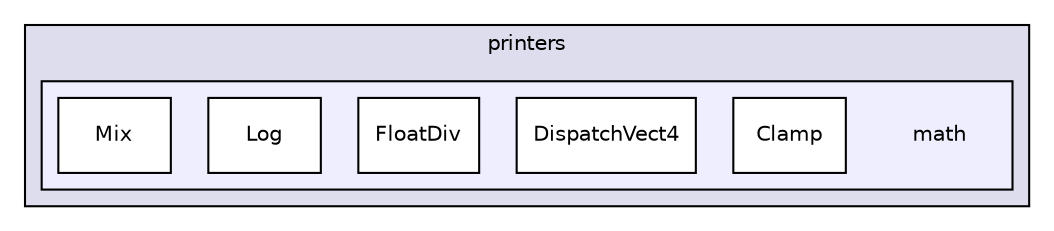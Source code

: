 digraph "shaderComp/printers/math" {
  compound=true
  node [ fontsize="10", fontname="Helvetica"];
  edge [ labelfontsize="10", labelfontname="Helvetica"];
  subgraph clusterdir_a47a5d8024a38fa8c6b3c4779bbadced {
    graph [ bgcolor="#ddddee", pencolor="black", label="printers" fontname="Helvetica", fontsize="10", URL="dir_a47a5d8024a38fa8c6b3c4779bbadced.html"]
  subgraph clusterdir_39eb4419e4bca65043109219ed7b6dd1 {
    graph [ bgcolor="#eeeeff", pencolor="black", label="" URL="dir_39eb4419e4bca65043109219ed7b6dd1.html"];
    dir_39eb4419e4bca65043109219ed7b6dd1 [shape=plaintext label="math"];
    dir_0b8f45c0d8d9076c6149cc537896e71b [shape=box label="Clamp" color="black" fillcolor="white" style="filled" URL="dir_0b8f45c0d8d9076c6149cc537896e71b.html"];
    dir_6004827881ff567026a8a88fbe4f93c7 [shape=box label="DispatchVect4" color="black" fillcolor="white" style="filled" URL="dir_6004827881ff567026a8a88fbe4f93c7.html"];
    dir_907f2f7c9ee85814fe85f37f92c58064 [shape=box label="FloatDiv" color="black" fillcolor="white" style="filled" URL="dir_907f2f7c9ee85814fe85f37f92c58064.html"];
    dir_5dad74b3191eb13403f84e2ec7836d44 [shape=box label="Log" color="black" fillcolor="white" style="filled" URL="dir_5dad74b3191eb13403f84e2ec7836d44.html"];
    dir_d9a6d2fbf4c62c604873191b34d2af95 [shape=box label="Mix" color="black" fillcolor="white" style="filled" URL="dir_d9a6d2fbf4c62c604873191b34d2af95.html"];
  }
  }
}
